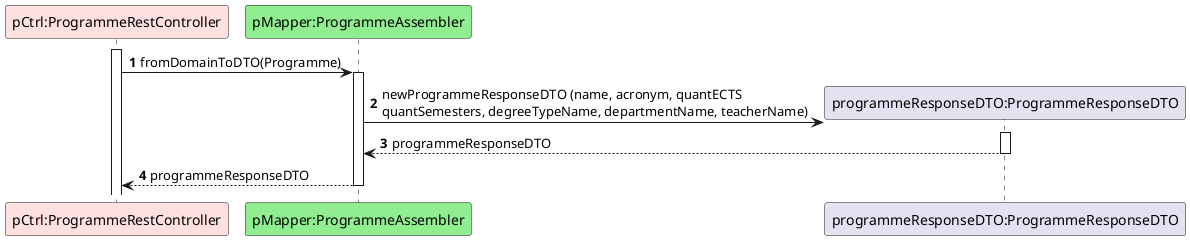 @startuml
autonumber

participant "pCtrl:ProgrammeRestController" as C #implementation
participant "pMapper:ProgrammeAssembler" as PA #lightgreen
participant "programmeResponseDTO:ProgrammeResponseDTO" as PDTO

activate C
C -> PA ++: fromDomainToDTO(Programme)
PA -> PDTO**: newProgrammeResponseDTO (name, acronym, quantECTS \nquantSemesters, degreeTypeName, departmentName, teacherName)
activate PDTO
PDTO --> PA--: programmeResponseDTO
PA --> C--: programmeResponseDTO

@enduml